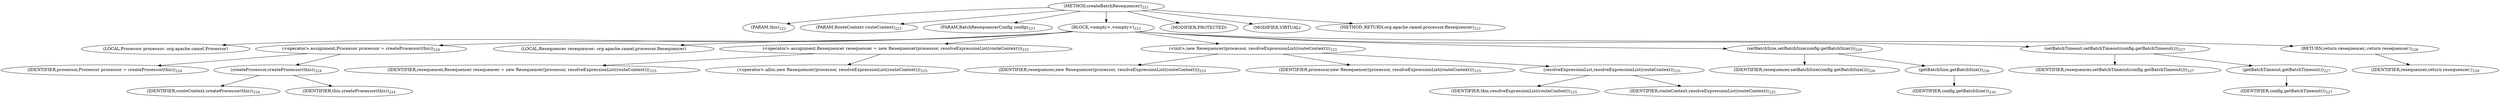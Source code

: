 digraph "createBatchResequencer" {  
"455" [label = <(METHOD,createBatchResequencer)<SUB>222</SUB>> ]
"45" [label = <(PARAM,this)<SUB>222</SUB>> ]
"456" [label = <(PARAM,RouteContext routeContext)<SUB>222</SUB>> ]
"457" [label = <(PARAM,BatchResequencerConfig config)<SUB>223</SUB>> ]
"458" [label = <(BLOCK,&lt;empty&gt;,&lt;empty&gt;)<SUB>223</SUB>> ]
"459" [label = <(LOCAL,Processor processor: org.apache.camel.Processor)> ]
"460" [label = <(&lt;operator&gt;.assignment,Processor processor = createProcessor(this))<SUB>224</SUB>> ]
"461" [label = <(IDENTIFIER,processor,Processor processor = createProcessor(this))<SUB>224</SUB>> ]
"462" [label = <(createProcessor,createProcessor(this))<SUB>224</SUB>> ]
"463" [label = <(IDENTIFIER,routeContext,createProcessor(this))<SUB>224</SUB>> ]
"44" [label = <(IDENTIFIER,this,createProcessor(this))<SUB>224</SUB>> ]
"48" [label = <(LOCAL,Resequencer resequencer: org.apache.camel.processor.Resequencer)> ]
"464" [label = <(&lt;operator&gt;.assignment,Resequencer resequencer = new Resequencer(processor, resolveExpressionList(routeContext)))<SUB>225</SUB>> ]
"465" [label = <(IDENTIFIER,resequencer,Resequencer resequencer = new Resequencer(processor, resolveExpressionList(routeContext)))<SUB>225</SUB>> ]
"466" [label = <(&lt;operator&gt;.alloc,new Resequencer(processor, resolveExpressionList(routeContext)))<SUB>225</SUB>> ]
"467" [label = <(&lt;init&gt;,new Resequencer(processor, resolveExpressionList(routeContext)))<SUB>225</SUB>> ]
"47" [label = <(IDENTIFIER,resequencer,new Resequencer(processor, resolveExpressionList(routeContext)))<SUB>225</SUB>> ]
"468" [label = <(IDENTIFIER,processor,new Resequencer(processor, resolveExpressionList(routeContext)))<SUB>225</SUB>> ]
"469" [label = <(resolveExpressionList,resolveExpressionList(routeContext))<SUB>225</SUB>> ]
"46" [label = <(IDENTIFIER,this,resolveExpressionList(routeContext))<SUB>225</SUB>> ]
"470" [label = <(IDENTIFIER,routeContext,resolveExpressionList(routeContext))<SUB>225</SUB>> ]
"471" [label = <(setBatchSize,setBatchSize(config.getBatchSize()))<SUB>226</SUB>> ]
"472" [label = <(IDENTIFIER,resequencer,setBatchSize(config.getBatchSize()))<SUB>226</SUB>> ]
"473" [label = <(getBatchSize,getBatchSize())<SUB>226</SUB>> ]
"474" [label = <(IDENTIFIER,config,getBatchSize())<SUB>226</SUB>> ]
"475" [label = <(setBatchTimeout,setBatchTimeout(config.getBatchTimeout()))<SUB>227</SUB>> ]
"476" [label = <(IDENTIFIER,resequencer,setBatchTimeout(config.getBatchTimeout()))<SUB>227</SUB>> ]
"477" [label = <(getBatchTimeout,getBatchTimeout())<SUB>227</SUB>> ]
"478" [label = <(IDENTIFIER,config,getBatchTimeout())<SUB>227</SUB>> ]
"479" [label = <(RETURN,return resequencer;,return resequencer;)<SUB>228</SUB>> ]
"480" [label = <(IDENTIFIER,resequencer,return resequencer;)<SUB>228</SUB>> ]
"481" [label = <(MODIFIER,PROTECTED)> ]
"482" [label = <(MODIFIER,VIRTUAL)> ]
"483" [label = <(METHOD_RETURN,org.apache.camel.processor.Resequencer)<SUB>222</SUB>> ]
  "455" -> "45" 
  "455" -> "456" 
  "455" -> "457" 
  "455" -> "458" 
  "455" -> "481" 
  "455" -> "482" 
  "455" -> "483" 
  "458" -> "459" 
  "458" -> "460" 
  "458" -> "48" 
  "458" -> "464" 
  "458" -> "467" 
  "458" -> "471" 
  "458" -> "475" 
  "458" -> "479" 
  "460" -> "461" 
  "460" -> "462" 
  "462" -> "463" 
  "462" -> "44" 
  "464" -> "465" 
  "464" -> "466" 
  "467" -> "47" 
  "467" -> "468" 
  "467" -> "469" 
  "469" -> "46" 
  "469" -> "470" 
  "471" -> "472" 
  "471" -> "473" 
  "473" -> "474" 
  "475" -> "476" 
  "475" -> "477" 
  "477" -> "478" 
  "479" -> "480" 
}
